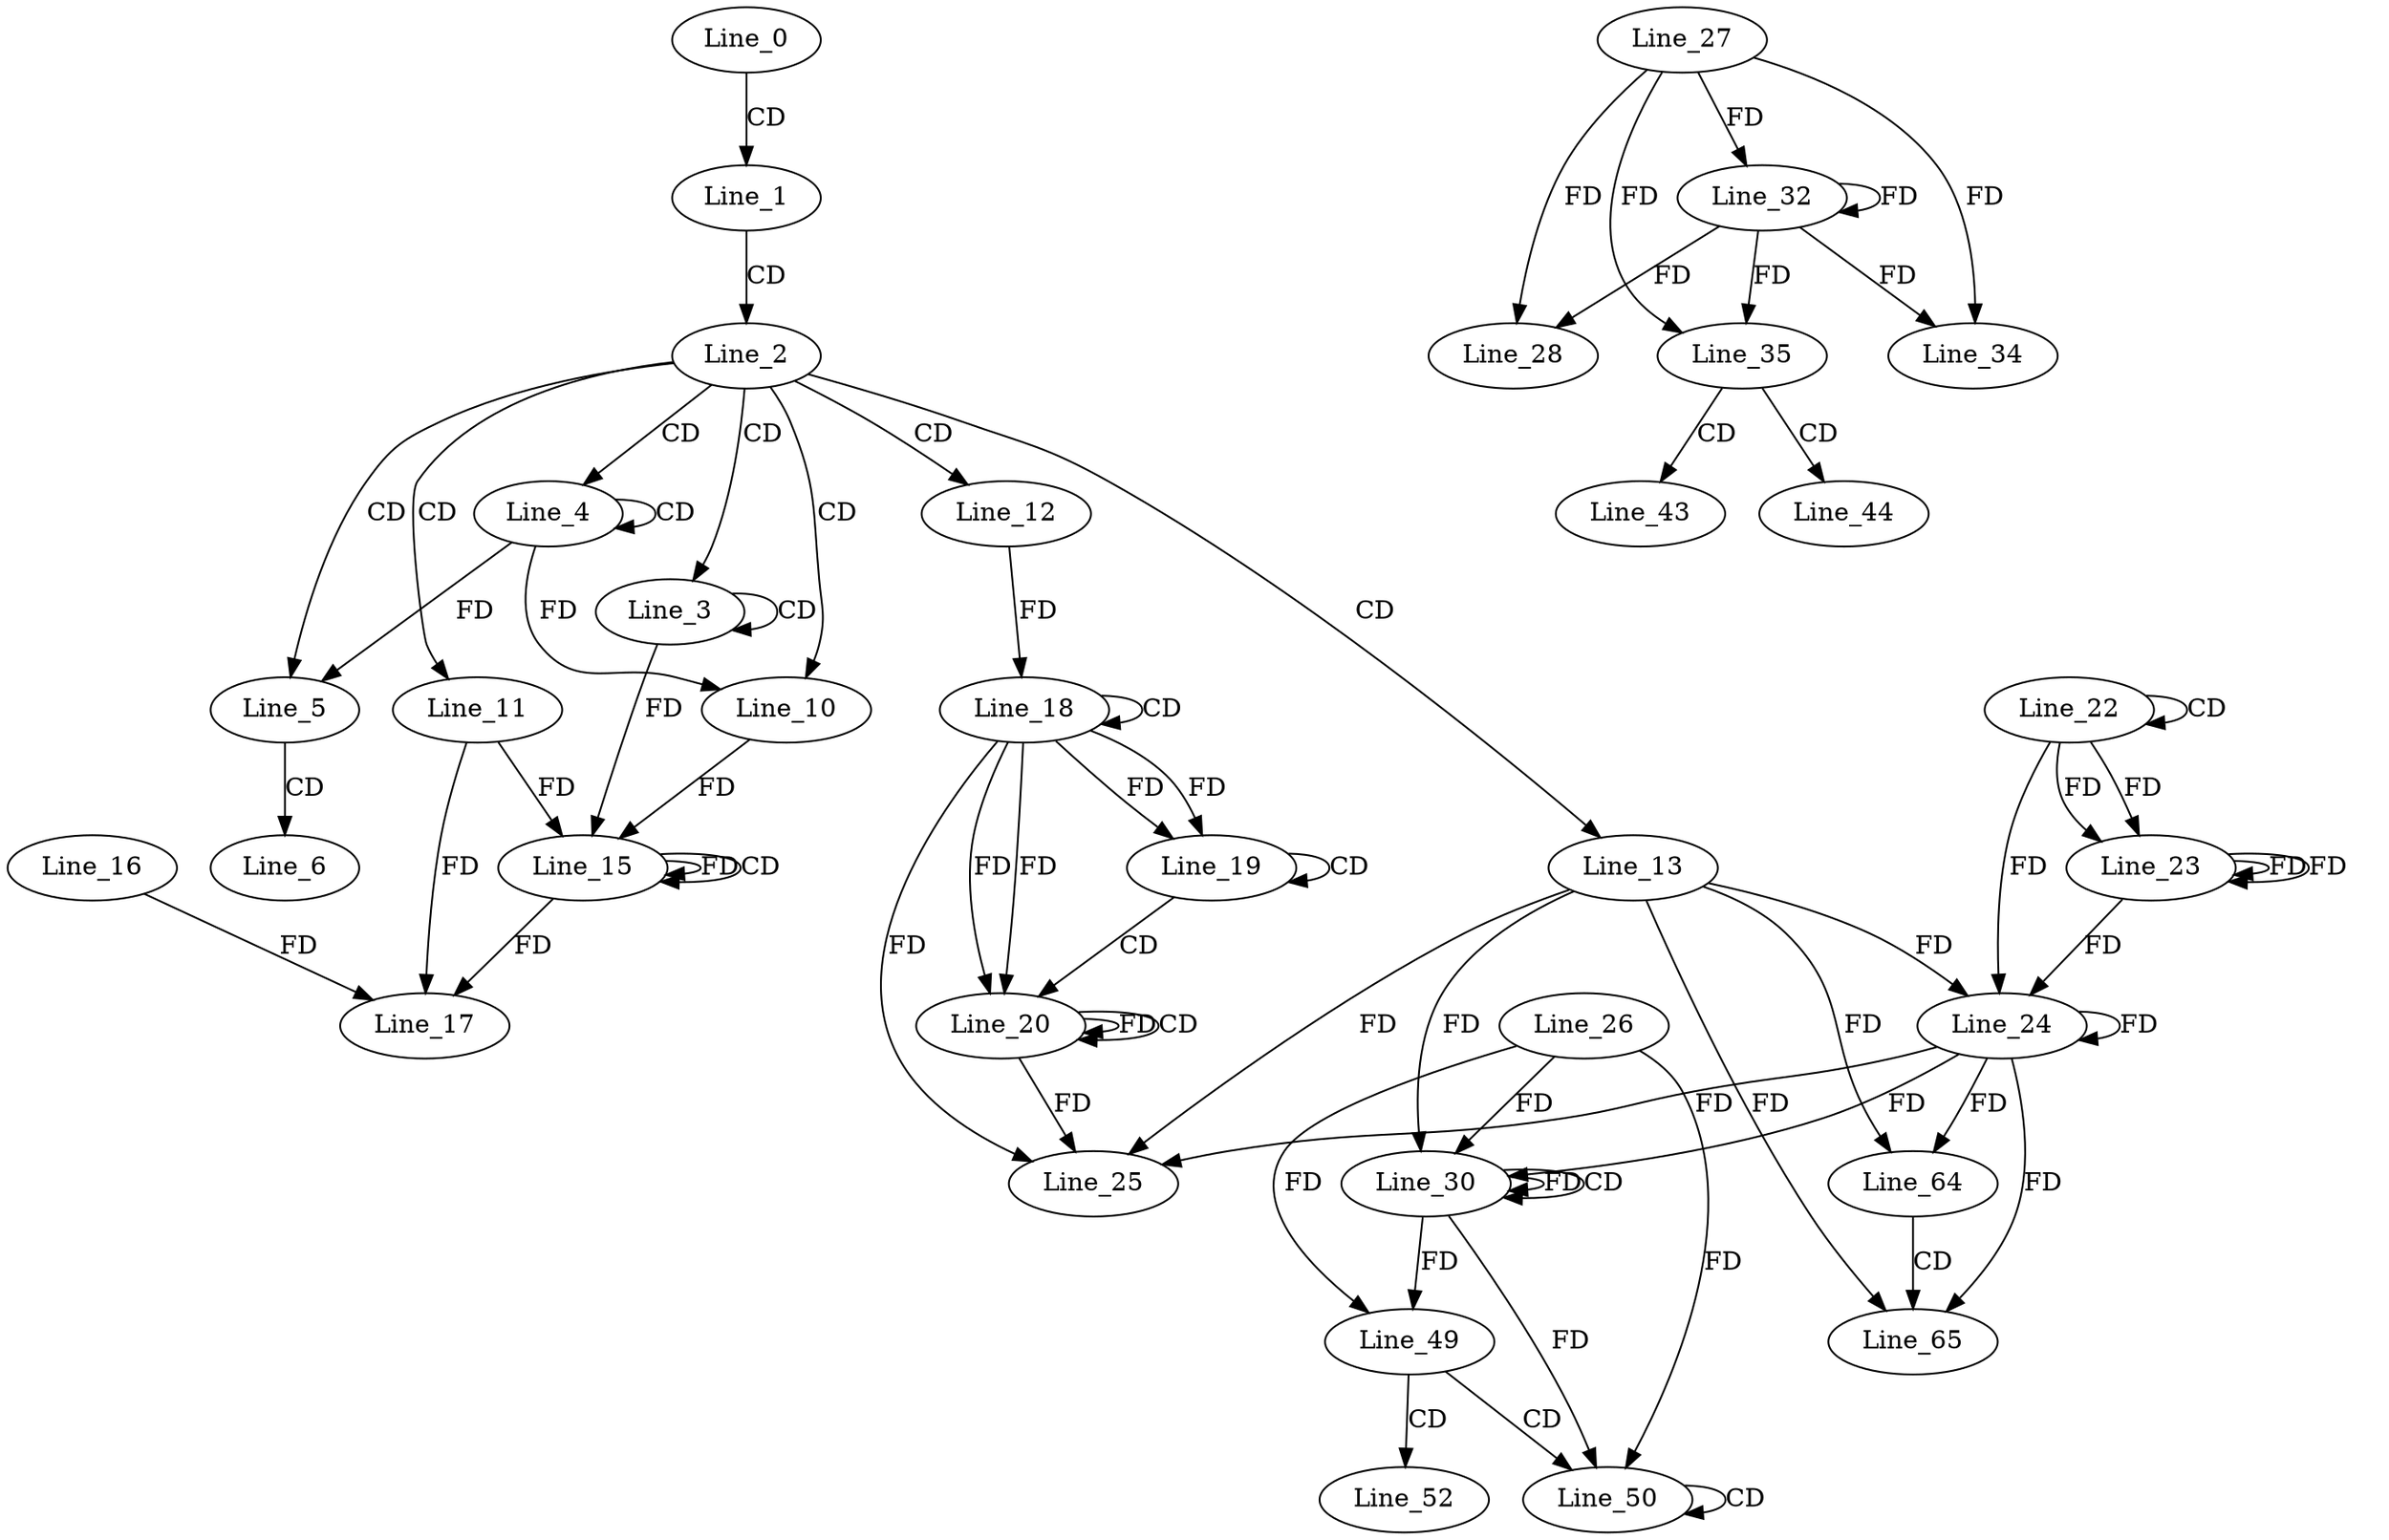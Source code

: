 digraph G {
  Line_0;
  Line_1;
  Line_2;
  Line_3;
  Line_3;
  Line_4;
  Line_4;
  Line_5;
  Line_6;
  Line_10;
  Line_10;
  Line_11;
  Line_12;
  Line_13;
  Line_15;
  Line_15;
  Line_17;
  Line_16;
  Line_18;
  Line_18;
  Line_18;
  Line_19;
  Line_19;
  Line_20;
  Line_20;
  Line_22;
  Line_22;
  Line_23;
  Line_23;
  Line_24;
  Line_24;
  Line_25;
  Line_27;
  Line_28;
  Line_30;
  Line_26;
  Line_30;
  Line_30;
  Line_32;
  Line_34;
  Line_35;
  Line_43;
  Line_44;
  Line_49;
  Line_50;
  Line_50;
  Line_52;
  Line_64;
  Line_65;
  Line_0 -> Line_1 [ label="CD" ];
  Line_1 -> Line_2 [ label="CD" ];
  Line_2 -> Line_3 [ label="CD" ];
  Line_3 -> Line_3 [ label="CD" ];
  Line_2 -> Line_4 [ label="CD" ];
  Line_4 -> Line_4 [ label="CD" ];
  Line_2 -> Line_5 [ label="CD" ];
  Line_4 -> Line_5 [ label="FD" ];
  Line_5 -> Line_6 [ label="CD" ];
  Line_2 -> Line_10 [ label="CD" ];
  Line_4 -> Line_10 [ label="FD" ];
  Line_2 -> Line_11 [ label="CD" ];
  Line_2 -> Line_12 [ label="CD" ];
  Line_2 -> Line_13 [ label="CD" ];
  Line_11 -> Line_15 [ label="FD" ];
  Line_15 -> Line_15 [ label="FD" ];
  Line_15 -> Line_15 [ label="CD" ];
  Line_3 -> Line_15 [ label="FD" ];
  Line_10 -> Line_15 [ label="FD" ];
  Line_11 -> Line_17 [ label="FD" ];
  Line_15 -> Line_17 [ label="FD" ];
  Line_16 -> Line_17 [ label="FD" ];
  Line_18 -> Line_18 [ label="CD" ];
  Line_12 -> Line_18 [ label="FD" ];
  Line_18 -> Line_19 [ label="FD" ];
  Line_19 -> Line_19 [ label="CD" ];
  Line_18 -> Line_19 [ label="FD" ];
  Line_19 -> Line_20 [ label="CD" ];
  Line_18 -> Line_20 [ label="FD" ];
  Line_20 -> Line_20 [ label="FD" ];
  Line_20 -> Line_20 [ label="CD" ];
  Line_18 -> Line_20 [ label="FD" ];
  Line_22 -> Line_22 [ label="CD" ];
  Line_22 -> Line_23 [ label="FD" ];
  Line_23 -> Line_23 [ label="FD" ];
  Line_22 -> Line_23 [ label="FD" ];
  Line_23 -> Line_23 [ label="FD" ];
  Line_13 -> Line_24 [ label="FD" ];
  Line_24 -> Line_24 [ label="FD" ];
  Line_22 -> Line_24 [ label="FD" ];
  Line_23 -> Line_24 [ label="FD" ];
  Line_13 -> Line_25 [ label="FD" ];
  Line_24 -> Line_25 [ label="FD" ];
  Line_18 -> Line_25 [ label="FD" ];
  Line_20 -> Line_25 [ label="FD" ];
  Line_27 -> Line_28 [ label="FD" ];
  Line_30 -> Line_30 [ label="FD" ];
  Line_26 -> Line_30 [ label="FD" ];
  Line_30 -> Line_30 [ label="CD" ];
  Line_13 -> Line_30 [ label="FD" ];
  Line_24 -> Line_30 [ label="FD" ];
  Line_32 -> Line_32 [ label="FD" ];
  Line_27 -> Line_32 [ label="FD" ];
  Line_32 -> Line_34 [ label="FD" ];
  Line_27 -> Line_34 [ label="FD" ];
  Line_32 -> Line_35 [ label="FD" ];
  Line_27 -> Line_35 [ label="FD" ];
  Line_35 -> Line_43 [ label="CD" ];
  Line_35 -> Line_44 [ label="CD" ];
  Line_30 -> Line_49 [ label="FD" ];
  Line_26 -> Line_49 [ label="FD" ];
  Line_49 -> Line_50 [ label="CD" ];
  Line_50 -> Line_50 [ label="CD" ];
  Line_30 -> Line_50 [ label="FD" ];
  Line_26 -> Line_50 [ label="FD" ];
  Line_49 -> Line_52 [ label="CD" ];
  Line_13 -> Line_64 [ label="FD" ];
  Line_24 -> Line_64 [ label="FD" ];
  Line_64 -> Line_65 [ label="CD" ];
  Line_13 -> Line_65 [ label="FD" ];
  Line_24 -> Line_65 [ label="FD" ];
  Line_32 -> Line_28 [ label="FD" ];
}
